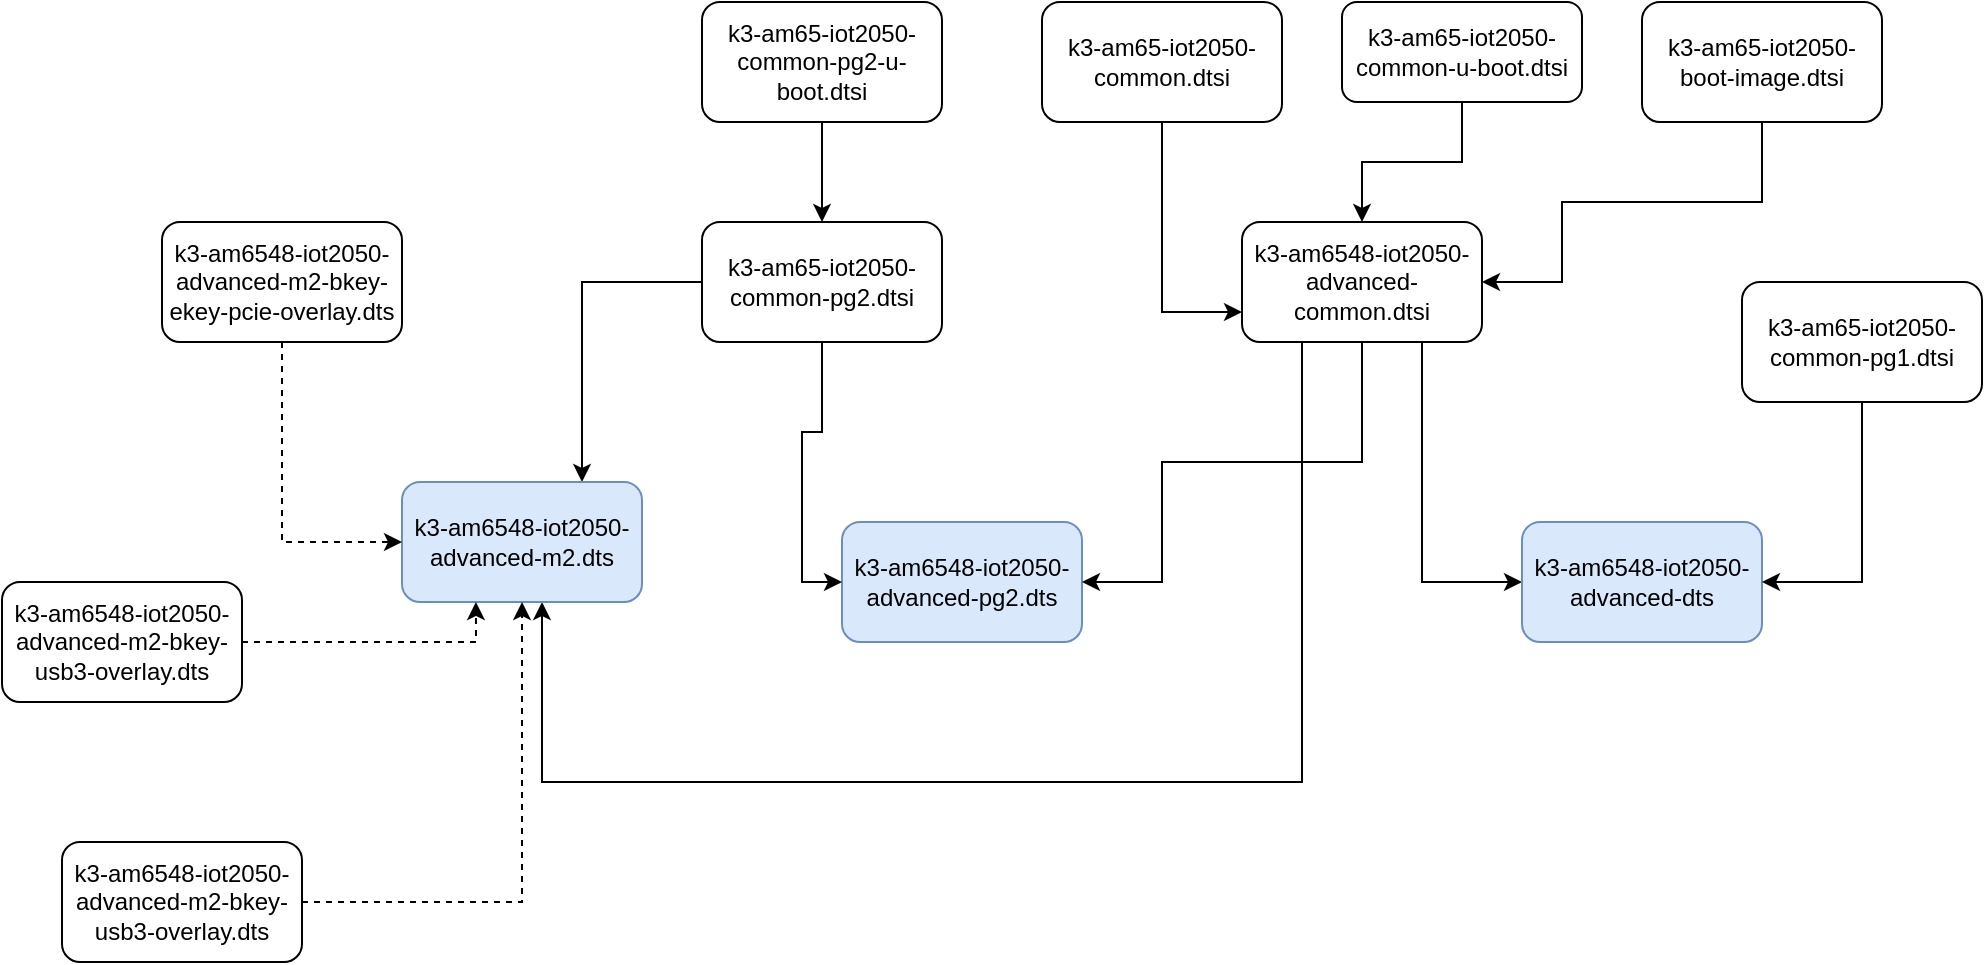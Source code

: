 <mxfile version="20.8.0" type="github">
  <diagram id="kgpKYQtTHZ0yAKxKKP6v" name="Page-1">
    <mxGraphModel dx="2010" dy="726" grid="1" gridSize="10" guides="1" tooltips="1" connect="1" arrows="1" fold="1" page="1" pageScale="1" pageWidth="850" pageHeight="1100" math="0" shadow="0">
      <root>
        <mxCell id="0" />
        <mxCell id="1" parent="0" />
        <mxCell id="uv_5s2hipA0R0eZw5zeg-1" value="k3-am6548-iot2050-advanced-pg2.dts" style="rounded=1;whiteSpace=wrap;html=1;fillColor=#dae8fc;strokeColor=#6c8ebf;" vertex="1" parent="1">
          <mxGeometry x="260" y="540" width="120" height="60" as="geometry" />
        </mxCell>
        <mxCell id="uv_5s2hipA0R0eZw5zeg-19" style="edgeStyle=orthogonalEdgeStyle;rounded=0;orthogonalLoop=1;jettySize=auto;html=1;entryX=1;entryY=0.5;entryDx=0;entryDy=0;fontColor=#FFFFFF;" edge="1" parent="1" source="uv_5s2hipA0R0eZw5zeg-3" target="uv_5s2hipA0R0eZw5zeg-1">
          <mxGeometry relative="1" as="geometry">
            <Array as="points">
              <mxPoint x="520" y="510" />
              <mxPoint x="420" y="510" />
              <mxPoint x="420" y="570" />
            </Array>
          </mxGeometry>
        </mxCell>
        <mxCell id="uv_5s2hipA0R0eZw5zeg-24" style="edgeStyle=orthogonalEdgeStyle;rounded=0;orthogonalLoop=1;jettySize=auto;html=1;exitX=0.75;exitY=1;exitDx=0;exitDy=0;entryX=0;entryY=0.5;entryDx=0;entryDy=0;fontColor=#FFFFFF;" edge="1" parent="1" source="uv_5s2hipA0R0eZw5zeg-3" target="uv_5s2hipA0R0eZw5zeg-20">
          <mxGeometry relative="1" as="geometry" />
        </mxCell>
        <mxCell id="uv_5s2hipA0R0eZw5zeg-28" style="edgeStyle=orthogonalEdgeStyle;rounded=0;orthogonalLoop=1;jettySize=auto;html=1;exitX=0.25;exitY=1;exitDx=0;exitDy=0;fontColor=#FFFFFF;" edge="1" parent="1" source="uv_5s2hipA0R0eZw5zeg-3" target="uv_5s2hipA0R0eZw5zeg-26">
          <mxGeometry relative="1" as="geometry">
            <Array as="points">
              <mxPoint x="490" y="670" />
              <mxPoint x="110" y="670" />
            </Array>
          </mxGeometry>
        </mxCell>
        <mxCell id="uv_5s2hipA0R0eZw5zeg-3" value="k3-am6548-iot2050-advanced-common.dtsi" style="rounded=1;whiteSpace=wrap;html=1;" vertex="1" parent="1">
          <mxGeometry x="460" y="390" width="120" height="60" as="geometry" />
        </mxCell>
        <mxCell id="uv_5s2hipA0R0eZw5zeg-17" style="edgeStyle=orthogonalEdgeStyle;rounded=0;orthogonalLoop=1;jettySize=auto;html=1;entryX=0;entryY=0.5;entryDx=0;entryDy=0;fontColor=#FFFFFF;" edge="1" parent="1" source="uv_5s2hipA0R0eZw5zeg-6" target="uv_5s2hipA0R0eZw5zeg-1">
          <mxGeometry relative="1" as="geometry" />
        </mxCell>
        <mxCell id="uv_5s2hipA0R0eZw5zeg-27" style="edgeStyle=orthogonalEdgeStyle;rounded=0;orthogonalLoop=1;jettySize=auto;html=1;exitX=0;exitY=0.5;exitDx=0;exitDy=0;entryX=0.75;entryY=0;entryDx=0;entryDy=0;fontColor=#FFFFFF;" edge="1" parent="1" source="uv_5s2hipA0R0eZw5zeg-6" target="uv_5s2hipA0R0eZw5zeg-26">
          <mxGeometry relative="1" as="geometry" />
        </mxCell>
        <mxCell id="uv_5s2hipA0R0eZw5zeg-6" value="k3-am65-iot2050-common-pg2.dtsi" style="rounded=1;whiteSpace=wrap;html=1;" vertex="1" parent="1">
          <mxGeometry x="190" y="390" width="120" height="60" as="geometry" />
        </mxCell>
        <mxCell id="uv_5s2hipA0R0eZw5zeg-9" style="edgeStyle=orthogonalEdgeStyle;rounded=0;orthogonalLoop=1;jettySize=auto;html=1;entryX=0.5;entryY=0;entryDx=0;entryDy=0;fontColor=#FFFFFF;" edge="1" parent="1" source="uv_5s2hipA0R0eZw5zeg-8" target="uv_5s2hipA0R0eZw5zeg-6">
          <mxGeometry relative="1" as="geometry" />
        </mxCell>
        <mxCell id="uv_5s2hipA0R0eZw5zeg-8" value="k3-am65-iot2050-common-pg2-u-boot.dtsi" style="rounded=1;whiteSpace=wrap;html=1;" vertex="1" parent="1">
          <mxGeometry x="190" y="280" width="120" height="60" as="geometry" />
        </mxCell>
        <mxCell id="uv_5s2hipA0R0eZw5zeg-14" style="edgeStyle=orthogonalEdgeStyle;rounded=0;orthogonalLoop=1;jettySize=auto;html=1;entryX=0;entryY=0.75;entryDx=0;entryDy=0;fontColor=#FFFFFF;" edge="1" parent="1" source="uv_5s2hipA0R0eZw5zeg-11" target="uv_5s2hipA0R0eZw5zeg-3">
          <mxGeometry relative="1" as="geometry" />
        </mxCell>
        <mxCell id="uv_5s2hipA0R0eZw5zeg-11" value="k3-am65-iot2050-common.dtsi" style="rounded=1;whiteSpace=wrap;html=1;" vertex="1" parent="1">
          <mxGeometry x="360" y="280" width="120" height="60" as="geometry" />
        </mxCell>
        <mxCell id="uv_5s2hipA0R0eZw5zeg-15" style="edgeStyle=orthogonalEdgeStyle;rounded=0;orthogonalLoop=1;jettySize=auto;html=1;entryX=0.5;entryY=0;entryDx=0;entryDy=0;fontColor=#FFFFFF;" edge="1" parent="1" source="uv_5s2hipA0R0eZw5zeg-12" target="uv_5s2hipA0R0eZw5zeg-3">
          <mxGeometry relative="1" as="geometry" />
        </mxCell>
        <mxCell id="uv_5s2hipA0R0eZw5zeg-12" value="k3-am65-iot2050-common-u-boot.dtsi" style="rounded=1;whiteSpace=wrap;html=1;" vertex="1" parent="1">
          <mxGeometry x="510" y="280" width="120" height="50" as="geometry" />
        </mxCell>
        <mxCell id="uv_5s2hipA0R0eZw5zeg-16" style="edgeStyle=orthogonalEdgeStyle;rounded=0;orthogonalLoop=1;jettySize=auto;html=1;entryX=1;entryY=0.5;entryDx=0;entryDy=0;fontColor=#FFFFFF;" edge="1" parent="1" source="uv_5s2hipA0R0eZw5zeg-13" target="uv_5s2hipA0R0eZw5zeg-3">
          <mxGeometry x="0.158" y="30" relative="1" as="geometry">
            <Array as="points">
              <mxPoint x="720" y="380" />
              <mxPoint x="620" y="380" />
              <mxPoint x="620" y="420" />
            </Array>
            <mxPoint as="offset" />
          </mxGeometry>
        </mxCell>
        <mxCell id="uv_5s2hipA0R0eZw5zeg-13" value="k3-am65-iot2050-boot-image.dtsi" style="rounded=1;whiteSpace=wrap;html=1;" vertex="1" parent="1">
          <mxGeometry x="660" y="280" width="120" height="60" as="geometry" />
        </mxCell>
        <mxCell id="uv_5s2hipA0R0eZw5zeg-20" value="k3-am6548-iot2050-advanced-dts" style="rounded=1;whiteSpace=wrap;html=1;fillColor=#dae8fc;strokeColor=#6c8ebf;" vertex="1" parent="1">
          <mxGeometry x="600" y="540" width="120" height="60" as="geometry" />
        </mxCell>
        <mxCell id="uv_5s2hipA0R0eZw5zeg-25" style="edgeStyle=orthogonalEdgeStyle;rounded=0;orthogonalLoop=1;jettySize=auto;html=1;entryX=1;entryY=0.5;entryDx=0;entryDy=0;fontColor=#FFFFFF;" edge="1" parent="1" source="uv_5s2hipA0R0eZw5zeg-22" target="uv_5s2hipA0R0eZw5zeg-20">
          <mxGeometry relative="1" as="geometry" />
        </mxCell>
        <mxCell id="uv_5s2hipA0R0eZw5zeg-22" value="k3-am65-iot2050-common-pg1.dtsi" style="rounded=1;whiteSpace=wrap;html=1;" vertex="1" parent="1">
          <mxGeometry x="710" y="420" width="120" height="60" as="geometry" />
        </mxCell>
        <mxCell id="uv_5s2hipA0R0eZw5zeg-26" value="k3-am6548-iot2050-advanced-m2.dts" style="rounded=1;whiteSpace=wrap;html=1;fillColor=#dae8fc;strokeColor=#6c8ebf;" vertex="1" parent="1">
          <mxGeometry x="40" y="520" width="120" height="60" as="geometry" />
        </mxCell>
        <mxCell id="uv_5s2hipA0R0eZw5zeg-32" style="edgeStyle=orthogonalEdgeStyle;rounded=0;orthogonalLoop=1;jettySize=auto;html=1;entryX=0;entryY=0.5;entryDx=0;entryDy=0;fontColor=#FFFFFF;dashed=1;" edge="1" parent="1" source="uv_5s2hipA0R0eZw5zeg-29" target="uv_5s2hipA0R0eZw5zeg-26">
          <mxGeometry relative="1" as="geometry" />
        </mxCell>
        <mxCell id="uv_5s2hipA0R0eZw5zeg-29" value="k3-am6548-iot2050-advanced-m2-bkey-ekey-pcie-overlay.dts" style="rounded=1;whiteSpace=wrap;html=1;" vertex="1" parent="1">
          <mxGeometry x="-80" y="390" width="120" height="60" as="geometry" />
        </mxCell>
        <mxCell id="uv_5s2hipA0R0eZw5zeg-33" style="edgeStyle=orthogonalEdgeStyle;rounded=0;orthogonalLoop=1;jettySize=auto;html=1;entryX=0.308;entryY=1;entryDx=0;entryDy=0;entryPerimeter=0;fontColor=#FFFFFF;dashed=1;" edge="1" parent="1" source="uv_5s2hipA0R0eZw5zeg-30" target="uv_5s2hipA0R0eZw5zeg-26">
          <mxGeometry relative="1" as="geometry" />
        </mxCell>
        <mxCell id="uv_5s2hipA0R0eZw5zeg-30" value="k3-am6548-iot2050-advanced-m2-bkey-usb3-overlay.dts" style="rounded=1;whiteSpace=wrap;html=1;" vertex="1" parent="1">
          <mxGeometry x="-160" y="570" width="120" height="60" as="geometry" />
        </mxCell>
        <mxCell id="uv_5s2hipA0R0eZw5zeg-34" style="edgeStyle=orthogonalEdgeStyle;rounded=0;orthogonalLoop=1;jettySize=auto;html=1;fontColor=#FFFFFF;dashed=1;" edge="1" parent="1" source="uv_5s2hipA0R0eZw5zeg-31" target="uv_5s2hipA0R0eZw5zeg-26">
          <mxGeometry relative="1" as="geometry" />
        </mxCell>
        <mxCell id="uv_5s2hipA0R0eZw5zeg-31" value="k3-am6548-iot2050-advanced-m2-bkey-usb3-overlay.dts" style="rounded=1;whiteSpace=wrap;html=1;" vertex="1" parent="1">
          <mxGeometry x="-130" y="700" width="120" height="60" as="geometry" />
        </mxCell>
      </root>
    </mxGraphModel>
  </diagram>
</mxfile>
